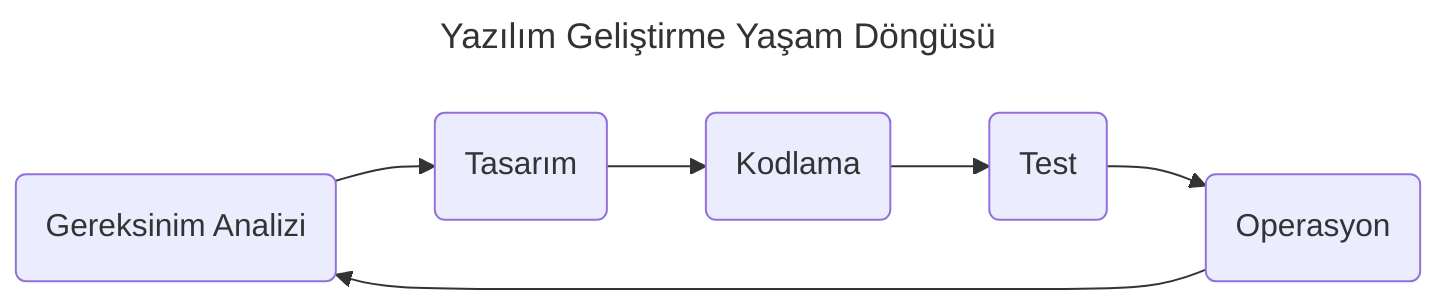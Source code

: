---
title : Yazılım Geliştirme Yaşam Döngüsü
---
flowchart LR
    S(Gereksinim Analizi) 
    S --> D(Tasarım)
    D --> C(Kodlama)
    C --> T(Test)
    T --> O(Operasyon)
    O --> S